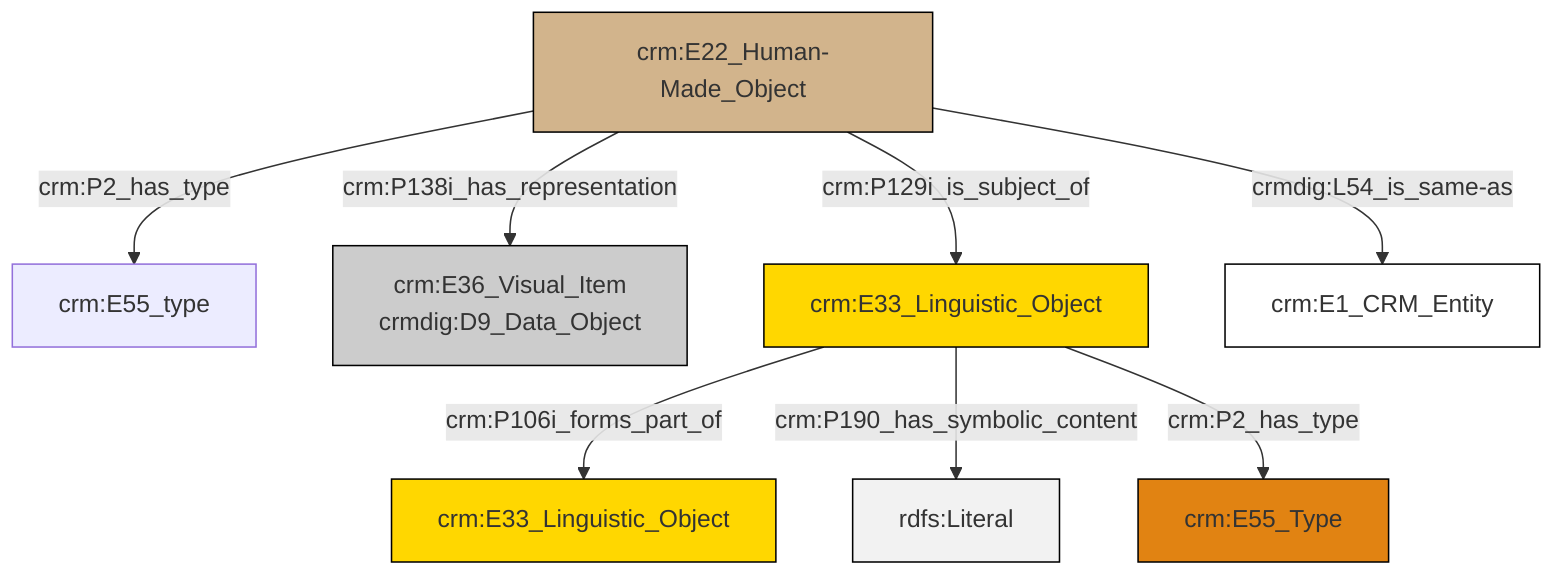 graph TD
classDef Literal fill:#f2f2f2,stroke:#000000;
classDef CRM_Entity fill:#FFFFFF,stroke:#000000;
classDef Temporal_Entity fill:#00C9E6, stroke:#000000;
classDef Type fill:#E18312, stroke:#000000;
classDef Time-Span fill:#2C9C91, stroke:#000000;
classDef Appellation fill:#FFEB7F, stroke:#000000;
classDef Place fill:#008836, stroke:#000000;
classDef Persistent_Item fill:#B266B2, stroke:#000000;
classDef Conceptual_Object fill:#FFD700, stroke:#000000;
classDef Physical_Thing fill:#D2B48C, stroke:#000000;
classDef Actor fill:#f58aad, stroke:#000000;
classDef PC_Classes fill:#4ce600, stroke:#000000;
classDef Multi fill:#cccccc,stroke:#000000;

10["crm:E33_Linguistic_Object"]:::Conceptual_Object -->|crm:P106i_forms_part_of| 4["crm:E33_Linguistic_Object"]:::Conceptual_Object
6["crm:E22_Human-Made_Object"]:::Physical_Thing -->|crm:P129i_is_subject_of| 10["crm:E33_Linguistic_Object"]:::Conceptual_Object
6["crm:E22_Human-Made_Object"]:::Physical_Thing -->|crm:P138i_has_representation| 8["crm:E36_Visual_Item<br>crmdig:D9_Data_Object"]:::Multi
6["crm:E22_Human-Made_Object"]:::Physical_Thing -->|crm:P2_has_type| 0["crm:E55_type"]:::Default
10["crm:E33_Linguistic_Object"]:::Conceptual_Object -->|crm:P190_has_symbolic_content| 14[rdfs:Literal]:::Literal
6["crm:E22_Human-Made_Object"]:::Physical_Thing -->|crmdig:L54_is_same-as| 12["crm:E1_CRM_Entity"]:::CRM_Entity
10["crm:E33_Linguistic_Object"]:::Conceptual_Object -->|crm:P2_has_type| 2["crm:E55_Type"]:::Type
